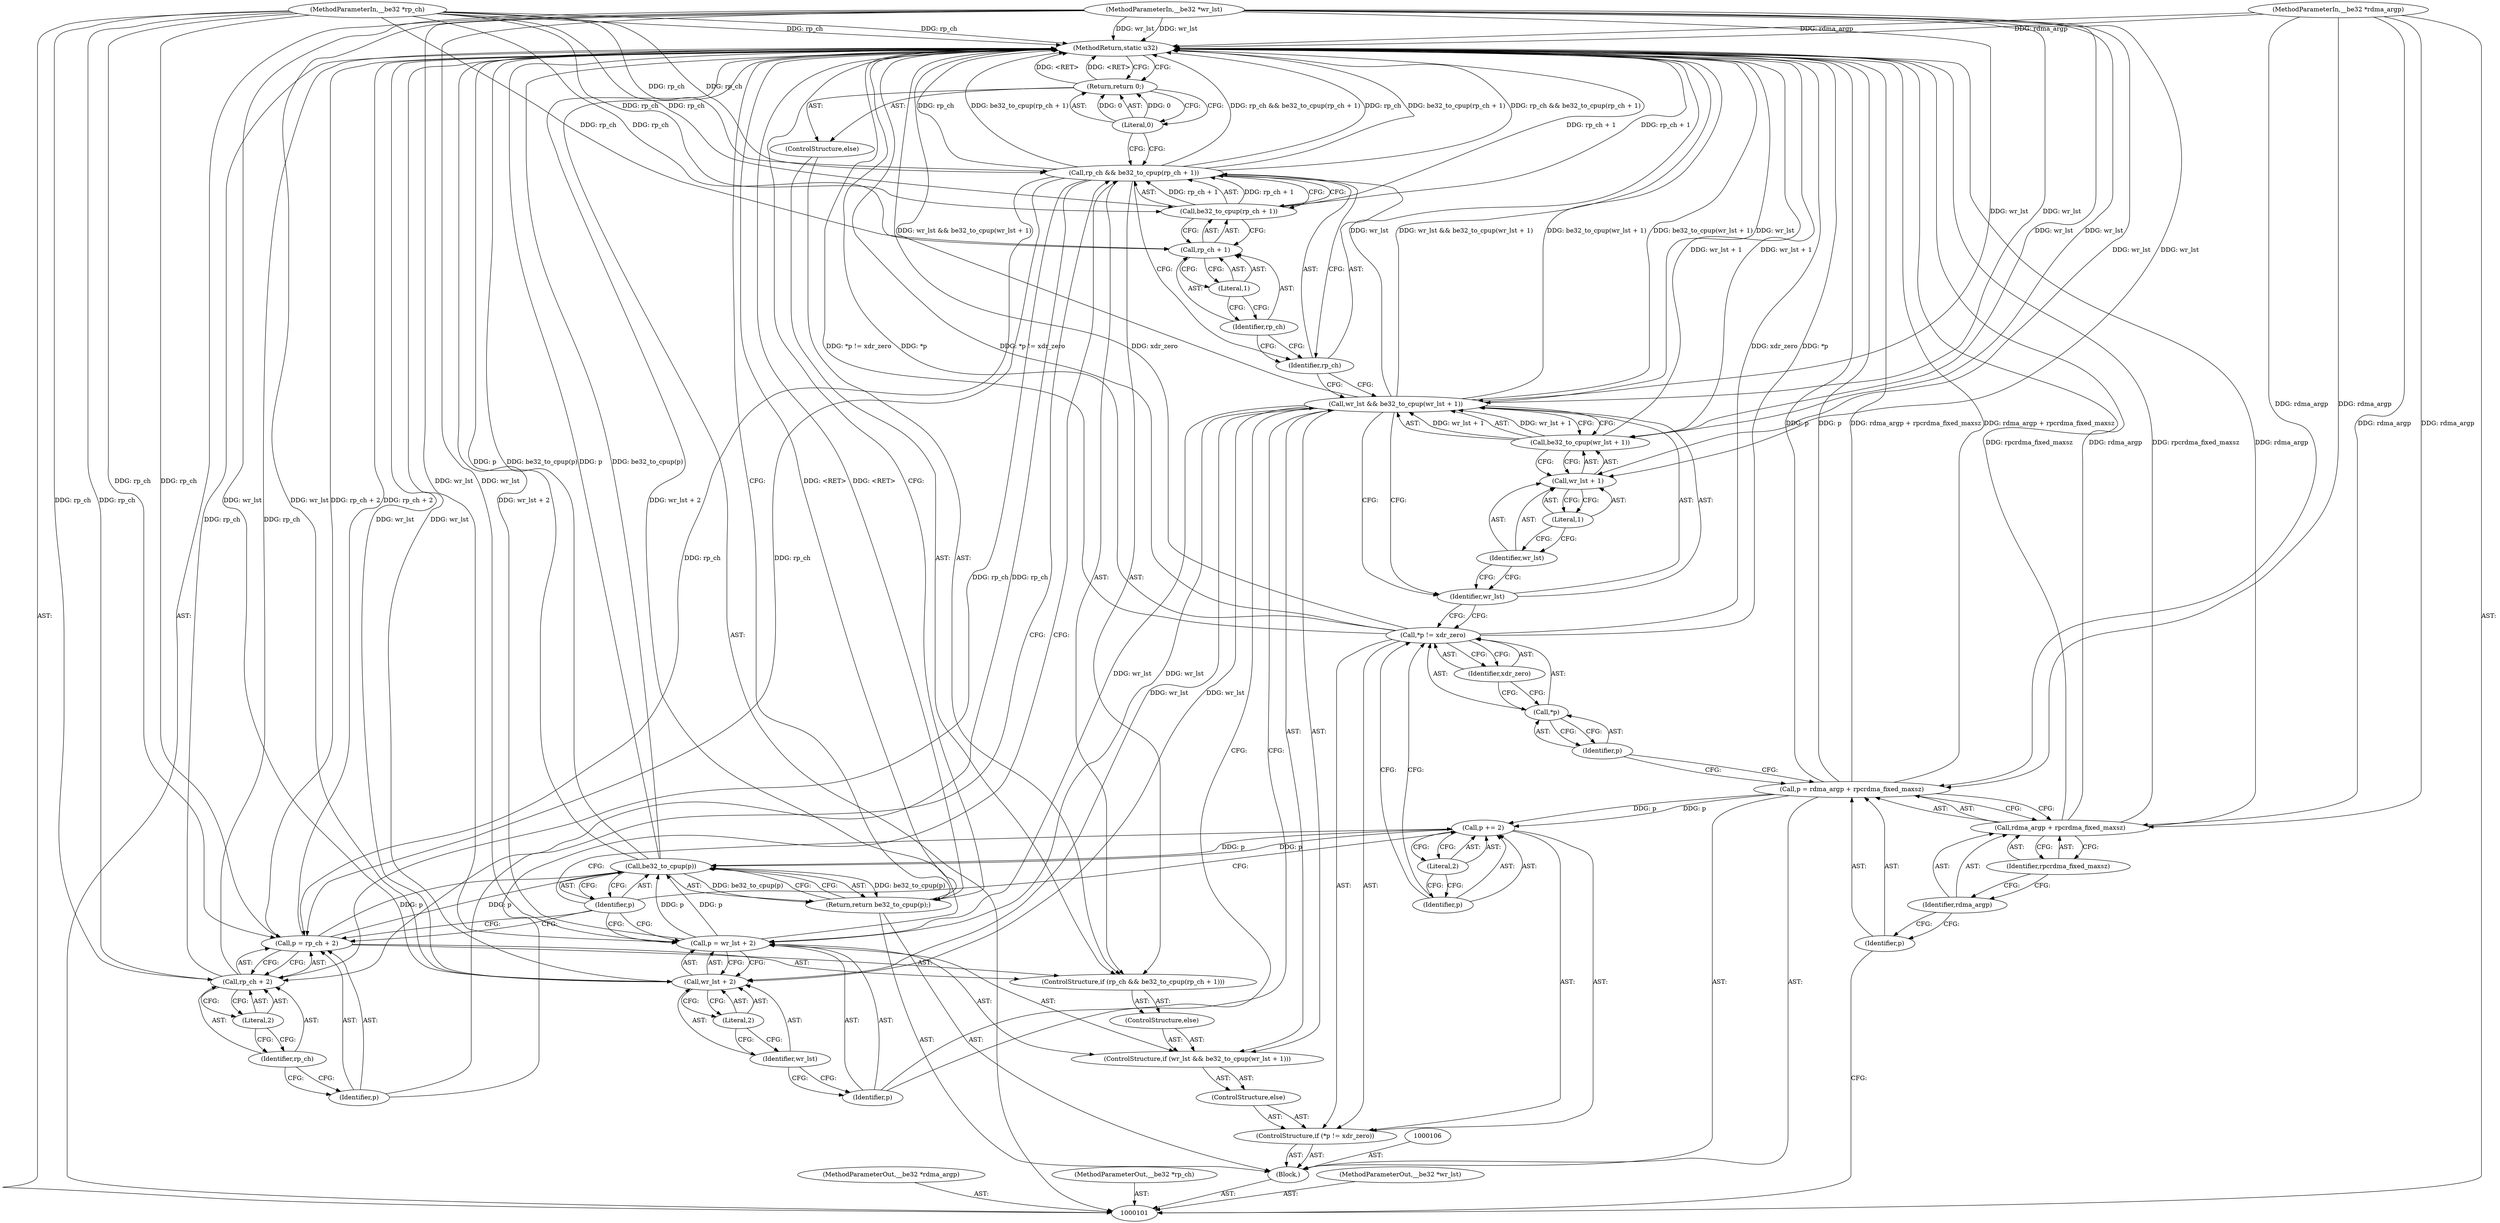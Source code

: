 digraph "0_linux_c70422f760c120480fee4de6c38804c72aa26bc1_36" {
"1000120" [label="(ControlStructure,else)"];
"1000122" [label="(Call,wr_lst && be32_to_cpup(wr_lst + 1))"];
"1000123" [label="(Identifier,wr_lst)"];
"1000124" [label="(Call,be32_to_cpup(wr_lst + 1))"];
"1000125" [label="(Call,wr_lst + 1)"];
"1000126" [label="(Identifier,wr_lst)"];
"1000127" [label="(Literal,1)"];
"1000121" [label="(ControlStructure,if (wr_lst && be32_to_cpup(wr_lst + 1)))"];
"1000132" [label="(Literal,2)"];
"1000128" [label="(Call,p = wr_lst + 2)"];
"1000129" [label="(Identifier,p)"];
"1000130" [label="(Call,wr_lst + 2)"];
"1000131" [label="(Identifier,wr_lst)"];
"1000133" [label="(ControlStructure,else)"];
"1000135" [label="(Call,rp_ch && be32_to_cpup(rp_ch + 1))"];
"1000136" [label="(Identifier,rp_ch)"];
"1000137" [label="(Call,be32_to_cpup(rp_ch + 1))"];
"1000138" [label="(Call,rp_ch + 1)"];
"1000139" [label="(Identifier,rp_ch)"];
"1000140" [label="(Literal,1)"];
"1000134" [label="(ControlStructure,if (rp_ch && be32_to_cpup(rp_ch + 1)))"];
"1000145" [label="(Literal,2)"];
"1000141" [label="(Call,p = rp_ch + 2)"];
"1000142" [label="(Identifier,p)"];
"1000143" [label="(Call,rp_ch + 2)"];
"1000144" [label="(Identifier,rp_ch)"];
"1000146" [label="(ControlStructure,else)"];
"1000147" [label="(Return,return 0;)"];
"1000148" [label="(Literal,0)"];
"1000149" [label="(Return,return be32_to_cpup(p);)"];
"1000151" [label="(Identifier,p)"];
"1000150" [label="(Call,be32_to_cpup(p))"];
"1000152" [label="(MethodReturn,static u32)"];
"1000102" [label="(MethodParameterIn,__be32 *rdma_argp)"];
"1000328" [label="(MethodParameterOut,__be32 *rdma_argp)"];
"1000104" [label="(MethodParameterIn,__be32 *rp_ch)"];
"1000330" [label="(MethodParameterOut,__be32 *rp_ch)"];
"1000103" [label="(MethodParameterIn,__be32 *wr_lst)"];
"1000329" [label="(MethodParameterOut,__be32 *wr_lst)"];
"1000105" [label="(Block,)"];
"1000107" [label="(Call,p = rdma_argp + rpcrdma_fixed_maxsz)"];
"1000108" [label="(Identifier,p)"];
"1000111" [label="(Identifier,rpcrdma_fixed_maxsz)"];
"1000109" [label="(Call,rdma_argp + rpcrdma_fixed_maxsz)"];
"1000110" [label="(Identifier,rdma_argp)"];
"1000112" [label="(ControlStructure,if (*p != xdr_zero))"];
"1000116" [label="(Identifier,xdr_zero)"];
"1000113" [label="(Call,*p != xdr_zero)"];
"1000114" [label="(Call,*p)"];
"1000115" [label="(Identifier,p)"];
"1000117" [label="(Call,p += 2)"];
"1000118" [label="(Identifier,p)"];
"1000119" [label="(Literal,2)"];
"1000120" -> "1000112"  [label="AST: "];
"1000121" -> "1000120"  [label="AST: "];
"1000122" -> "1000121"  [label="AST: "];
"1000122" -> "1000123"  [label="CFG: "];
"1000122" -> "1000124"  [label="CFG: "];
"1000123" -> "1000122"  [label="AST: "];
"1000124" -> "1000122"  [label="AST: "];
"1000129" -> "1000122"  [label="CFG: "];
"1000136" -> "1000122"  [label="CFG: "];
"1000122" -> "1000152"  [label="DDG: wr_lst"];
"1000122" -> "1000152"  [label="DDG: wr_lst && be32_to_cpup(wr_lst + 1)"];
"1000122" -> "1000152"  [label="DDG: be32_to_cpup(wr_lst + 1)"];
"1000103" -> "1000122"  [label="DDG: wr_lst"];
"1000124" -> "1000122"  [label="DDG: wr_lst + 1"];
"1000122" -> "1000128"  [label="DDG: wr_lst"];
"1000122" -> "1000130"  [label="DDG: wr_lst"];
"1000123" -> "1000122"  [label="AST: "];
"1000123" -> "1000113"  [label="CFG: "];
"1000126" -> "1000123"  [label="CFG: "];
"1000122" -> "1000123"  [label="CFG: "];
"1000124" -> "1000122"  [label="AST: "];
"1000124" -> "1000125"  [label="CFG: "];
"1000125" -> "1000124"  [label="AST: "];
"1000122" -> "1000124"  [label="CFG: "];
"1000124" -> "1000152"  [label="DDG: wr_lst + 1"];
"1000124" -> "1000122"  [label="DDG: wr_lst + 1"];
"1000103" -> "1000124"  [label="DDG: wr_lst"];
"1000125" -> "1000124"  [label="AST: "];
"1000125" -> "1000127"  [label="CFG: "];
"1000126" -> "1000125"  [label="AST: "];
"1000127" -> "1000125"  [label="AST: "];
"1000124" -> "1000125"  [label="CFG: "];
"1000103" -> "1000125"  [label="DDG: wr_lst"];
"1000126" -> "1000125"  [label="AST: "];
"1000126" -> "1000123"  [label="CFG: "];
"1000127" -> "1000126"  [label="CFG: "];
"1000127" -> "1000125"  [label="AST: "];
"1000127" -> "1000126"  [label="CFG: "];
"1000125" -> "1000127"  [label="CFG: "];
"1000121" -> "1000120"  [label="AST: "];
"1000122" -> "1000121"  [label="AST: "];
"1000128" -> "1000121"  [label="AST: "];
"1000133" -> "1000121"  [label="AST: "];
"1000132" -> "1000130"  [label="AST: "];
"1000132" -> "1000131"  [label="CFG: "];
"1000130" -> "1000132"  [label="CFG: "];
"1000128" -> "1000121"  [label="AST: "];
"1000128" -> "1000130"  [label="CFG: "];
"1000129" -> "1000128"  [label="AST: "];
"1000130" -> "1000128"  [label="AST: "];
"1000151" -> "1000128"  [label="CFG: "];
"1000128" -> "1000152"  [label="DDG: wr_lst + 2"];
"1000122" -> "1000128"  [label="DDG: wr_lst"];
"1000103" -> "1000128"  [label="DDG: wr_lst"];
"1000128" -> "1000150"  [label="DDG: p"];
"1000129" -> "1000128"  [label="AST: "];
"1000129" -> "1000122"  [label="CFG: "];
"1000131" -> "1000129"  [label="CFG: "];
"1000130" -> "1000128"  [label="AST: "];
"1000130" -> "1000132"  [label="CFG: "];
"1000131" -> "1000130"  [label="AST: "];
"1000132" -> "1000130"  [label="AST: "];
"1000128" -> "1000130"  [label="CFG: "];
"1000130" -> "1000152"  [label="DDG: wr_lst"];
"1000122" -> "1000130"  [label="DDG: wr_lst"];
"1000103" -> "1000130"  [label="DDG: wr_lst"];
"1000131" -> "1000130"  [label="AST: "];
"1000131" -> "1000129"  [label="CFG: "];
"1000132" -> "1000131"  [label="CFG: "];
"1000133" -> "1000121"  [label="AST: "];
"1000134" -> "1000133"  [label="AST: "];
"1000135" -> "1000134"  [label="AST: "];
"1000135" -> "1000136"  [label="CFG: "];
"1000135" -> "1000137"  [label="CFG: "];
"1000136" -> "1000135"  [label="AST: "];
"1000137" -> "1000135"  [label="AST: "];
"1000142" -> "1000135"  [label="CFG: "];
"1000148" -> "1000135"  [label="CFG: "];
"1000135" -> "1000152"  [label="DDG: rp_ch && be32_to_cpup(rp_ch + 1)"];
"1000135" -> "1000152"  [label="DDG: rp_ch"];
"1000135" -> "1000152"  [label="DDG: be32_to_cpup(rp_ch + 1)"];
"1000104" -> "1000135"  [label="DDG: rp_ch"];
"1000137" -> "1000135"  [label="DDG: rp_ch + 1"];
"1000135" -> "1000141"  [label="DDG: rp_ch"];
"1000135" -> "1000143"  [label="DDG: rp_ch"];
"1000136" -> "1000135"  [label="AST: "];
"1000136" -> "1000122"  [label="CFG: "];
"1000139" -> "1000136"  [label="CFG: "];
"1000135" -> "1000136"  [label="CFG: "];
"1000137" -> "1000135"  [label="AST: "];
"1000137" -> "1000138"  [label="CFG: "];
"1000138" -> "1000137"  [label="AST: "];
"1000135" -> "1000137"  [label="CFG: "];
"1000137" -> "1000152"  [label="DDG: rp_ch + 1"];
"1000137" -> "1000135"  [label="DDG: rp_ch + 1"];
"1000104" -> "1000137"  [label="DDG: rp_ch"];
"1000138" -> "1000137"  [label="AST: "];
"1000138" -> "1000140"  [label="CFG: "];
"1000139" -> "1000138"  [label="AST: "];
"1000140" -> "1000138"  [label="AST: "];
"1000137" -> "1000138"  [label="CFG: "];
"1000104" -> "1000138"  [label="DDG: rp_ch"];
"1000139" -> "1000138"  [label="AST: "];
"1000139" -> "1000136"  [label="CFG: "];
"1000140" -> "1000139"  [label="CFG: "];
"1000140" -> "1000138"  [label="AST: "];
"1000140" -> "1000139"  [label="CFG: "];
"1000138" -> "1000140"  [label="CFG: "];
"1000134" -> "1000133"  [label="AST: "];
"1000135" -> "1000134"  [label="AST: "];
"1000141" -> "1000134"  [label="AST: "];
"1000146" -> "1000134"  [label="AST: "];
"1000145" -> "1000143"  [label="AST: "];
"1000145" -> "1000144"  [label="CFG: "];
"1000143" -> "1000145"  [label="CFG: "];
"1000141" -> "1000134"  [label="AST: "];
"1000141" -> "1000143"  [label="CFG: "];
"1000142" -> "1000141"  [label="AST: "];
"1000143" -> "1000141"  [label="AST: "];
"1000151" -> "1000141"  [label="CFG: "];
"1000141" -> "1000152"  [label="DDG: rp_ch + 2"];
"1000135" -> "1000141"  [label="DDG: rp_ch"];
"1000104" -> "1000141"  [label="DDG: rp_ch"];
"1000141" -> "1000150"  [label="DDG: p"];
"1000142" -> "1000141"  [label="AST: "];
"1000142" -> "1000135"  [label="CFG: "];
"1000144" -> "1000142"  [label="CFG: "];
"1000143" -> "1000141"  [label="AST: "];
"1000143" -> "1000145"  [label="CFG: "];
"1000144" -> "1000143"  [label="AST: "];
"1000145" -> "1000143"  [label="AST: "];
"1000141" -> "1000143"  [label="CFG: "];
"1000143" -> "1000152"  [label="DDG: rp_ch"];
"1000135" -> "1000143"  [label="DDG: rp_ch"];
"1000104" -> "1000143"  [label="DDG: rp_ch"];
"1000144" -> "1000143"  [label="AST: "];
"1000144" -> "1000142"  [label="CFG: "];
"1000145" -> "1000144"  [label="CFG: "];
"1000146" -> "1000134"  [label="AST: "];
"1000147" -> "1000146"  [label="AST: "];
"1000147" -> "1000146"  [label="AST: "];
"1000147" -> "1000148"  [label="CFG: "];
"1000148" -> "1000147"  [label="AST: "];
"1000152" -> "1000147"  [label="CFG: "];
"1000147" -> "1000152"  [label="DDG: <RET>"];
"1000148" -> "1000147"  [label="DDG: 0"];
"1000148" -> "1000147"  [label="AST: "];
"1000148" -> "1000135"  [label="CFG: "];
"1000147" -> "1000148"  [label="CFG: "];
"1000148" -> "1000147"  [label="DDG: 0"];
"1000149" -> "1000105"  [label="AST: "];
"1000149" -> "1000150"  [label="CFG: "];
"1000150" -> "1000149"  [label="AST: "];
"1000152" -> "1000149"  [label="CFG: "];
"1000149" -> "1000152"  [label="DDG: <RET>"];
"1000150" -> "1000149"  [label="DDG: be32_to_cpup(p)"];
"1000151" -> "1000150"  [label="AST: "];
"1000151" -> "1000117"  [label="CFG: "];
"1000151" -> "1000128"  [label="CFG: "];
"1000151" -> "1000141"  [label="CFG: "];
"1000150" -> "1000151"  [label="CFG: "];
"1000150" -> "1000149"  [label="AST: "];
"1000150" -> "1000151"  [label="CFG: "];
"1000151" -> "1000150"  [label="AST: "];
"1000149" -> "1000150"  [label="CFG: "];
"1000150" -> "1000152"  [label="DDG: be32_to_cpup(p)"];
"1000150" -> "1000152"  [label="DDG: p"];
"1000150" -> "1000149"  [label="DDG: be32_to_cpup(p)"];
"1000141" -> "1000150"  [label="DDG: p"];
"1000128" -> "1000150"  [label="DDG: p"];
"1000117" -> "1000150"  [label="DDG: p"];
"1000152" -> "1000101"  [label="AST: "];
"1000152" -> "1000147"  [label="CFG: "];
"1000152" -> "1000149"  [label="CFG: "];
"1000128" -> "1000152"  [label="DDG: wr_lst + 2"];
"1000124" -> "1000152"  [label="DDG: wr_lst + 1"];
"1000107" -> "1000152"  [label="DDG: p"];
"1000107" -> "1000152"  [label="DDG: rdma_argp + rpcrdma_fixed_maxsz"];
"1000104" -> "1000152"  [label="DDG: rp_ch"];
"1000113" -> "1000152"  [label="DDG: *p"];
"1000113" -> "1000152"  [label="DDG: *p != xdr_zero"];
"1000113" -> "1000152"  [label="DDG: xdr_zero"];
"1000102" -> "1000152"  [label="DDG: rdma_argp"];
"1000150" -> "1000152"  [label="DDG: be32_to_cpup(p)"];
"1000150" -> "1000152"  [label="DDG: p"];
"1000122" -> "1000152"  [label="DDG: wr_lst"];
"1000122" -> "1000152"  [label="DDG: wr_lst && be32_to_cpup(wr_lst + 1)"];
"1000122" -> "1000152"  [label="DDG: be32_to_cpup(wr_lst + 1)"];
"1000103" -> "1000152"  [label="DDG: wr_lst"];
"1000143" -> "1000152"  [label="DDG: rp_ch"];
"1000135" -> "1000152"  [label="DDG: rp_ch && be32_to_cpup(rp_ch + 1)"];
"1000135" -> "1000152"  [label="DDG: rp_ch"];
"1000135" -> "1000152"  [label="DDG: be32_to_cpup(rp_ch + 1)"];
"1000109" -> "1000152"  [label="DDG: rdma_argp"];
"1000109" -> "1000152"  [label="DDG: rpcrdma_fixed_maxsz"];
"1000141" -> "1000152"  [label="DDG: rp_ch + 2"];
"1000137" -> "1000152"  [label="DDG: rp_ch + 1"];
"1000130" -> "1000152"  [label="DDG: wr_lst"];
"1000147" -> "1000152"  [label="DDG: <RET>"];
"1000149" -> "1000152"  [label="DDG: <RET>"];
"1000102" -> "1000101"  [label="AST: "];
"1000102" -> "1000152"  [label="DDG: rdma_argp"];
"1000102" -> "1000107"  [label="DDG: rdma_argp"];
"1000102" -> "1000109"  [label="DDG: rdma_argp"];
"1000328" -> "1000101"  [label="AST: "];
"1000104" -> "1000101"  [label="AST: "];
"1000104" -> "1000152"  [label="DDG: rp_ch"];
"1000104" -> "1000135"  [label="DDG: rp_ch"];
"1000104" -> "1000137"  [label="DDG: rp_ch"];
"1000104" -> "1000138"  [label="DDG: rp_ch"];
"1000104" -> "1000141"  [label="DDG: rp_ch"];
"1000104" -> "1000143"  [label="DDG: rp_ch"];
"1000330" -> "1000101"  [label="AST: "];
"1000103" -> "1000101"  [label="AST: "];
"1000103" -> "1000152"  [label="DDG: wr_lst"];
"1000103" -> "1000122"  [label="DDG: wr_lst"];
"1000103" -> "1000124"  [label="DDG: wr_lst"];
"1000103" -> "1000125"  [label="DDG: wr_lst"];
"1000103" -> "1000128"  [label="DDG: wr_lst"];
"1000103" -> "1000130"  [label="DDG: wr_lst"];
"1000329" -> "1000101"  [label="AST: "];
"1000105" -> "1000101"  [label="AST: "];
"1000106" -> "1000105"  [label="AST: "];
"1000107" -> "1000105"  [label="AST: "];
"1000112" -> "1000105"  [label="AST: "];
"1000149" -> "1000105"  [label="AST: "];
"1000107" -> "1000105"  [label="AST: "];
"1000107" -> "1000109"  [label="CFG: "];
"1000108" -> "1000107"  [label="AST: "];
"1000109" -> "1000107"  [label="AST: "];
"1000115" -> "1000107"  [label="CFG: "];
"1000107" -> "1000152"  [label="DDG: p"];
"1000107" -> "1000152"  [label="DDG: rdma_argp + rpcrdma_fixed_maxsz"];
"1000102" -> "1000107"  [label="DDG: rdma_argp"];
"1000107" -> "1000117"  [label="DDG: p"];
"1000108" -> "1000107"  [label="AST: "];
"1000108" -> "1000101"  [label="CFG: "];
"1000110" -> "1000108"  [label="CFG: "];
"1000111" -> "1000109"  [label="AST: "];
"1000111" -> "1000110"  [label="CFG: "];
"1000109" -> "1000111"  [label="CFG: "];
"1000109" -> "1000107"  [label="AST: "];
"1000109" -> "1000111"  [label="CFG: "];
"1000110" -> "1000109"  [label="AST: "];
"1000111" -> "1000109"  [label="AST: "];
"1000107" -> "1000109"  [label="CFG: "];
"1000109" -> "1000152"  [label="DDG: rdma_argp"];
"1000109" -> "1000152"  [label="DDG: rpcrdma_fixed_maxsz"];
"1000102" -> "1000109"  [label="DDG: rdma_argp"];
"1000110" -> "1000109"  [label="AST: "];
"1000110" -> "1000108"  [label="CFG: "];
"1000111" -> "1000110"  [label="CFG: "];
"1000112" -> "1000105"  [label="AST: "];
"1000113" -> "1000112"  [label="AST: "];
"1000117" -> "1000112"  [label="AST: "];
"1000120" -> "1000112"  [label="AST: "];
"1000116" -> "1000113"  [label="AST: "];
"1000116" -> "1000114"  [label="CFG: "];
"1000113" -> "1000116"  [label="CFG: "];
"1000113" -> "1000112"  [label="AST: "];
"1000113" -> "1000116"  [label="CFG: "];
"1000114" -> "1000113"  [label="AST: "];
"1000116" -> "1000113"  [label="AST: "];
"1000118" -> "1000113"  [label="CFG: "];
"1000123" -> "1000113"  [label="CFG: "];
"1000113" -> "1000152"  [label="DDG: *p"];
"1000113" -> "1000152"  [label="DDG: *p != xdr_zero"];
"1000113" -> "1000152"  [label="DDG: xdr_zero"];
"1000114" -> "1000113"  [label="AST: "];
"1000114" -> "1000115"  [label="CFG: "];
"1000115" -> "1000114"  [label="AST: "];
"1000116" -> "1000114"  [label="CFG: "];
"1000115" -> "1000114"  [label="AST: "];
"1000115" -> "1000107"  [label="CFG: "];
"1000114" -> "1000115"  [label="CFG: "];
"1000117" -> "1000112"  [label="AST: "];
"1000117" -> "1000119"  [label="CFG: "];
"1000118" -> "1000117"  [label="AST: "];
"1000119" -> "1000117"  [label="AST: "];
"1000151" -> "1000117"  [label="CFG: "];
"1000107" -> "1000117"  [label="DDG: p"];
"1000117" -> "1000150"  [label="DDG: p"];
"1000118" -> "1000117"  [label="AST: "];
"1000118" -> "1000113"  [label="CFG: "];
"1000119" -> "1000118"  [label="CFG: "];
"1000119" -> "1000117"  [label="AST: "];
"1000119" -> "1000118"  [label="CFG: "];
"1000117" -> "1000119"  [label="CFG: "];
}
